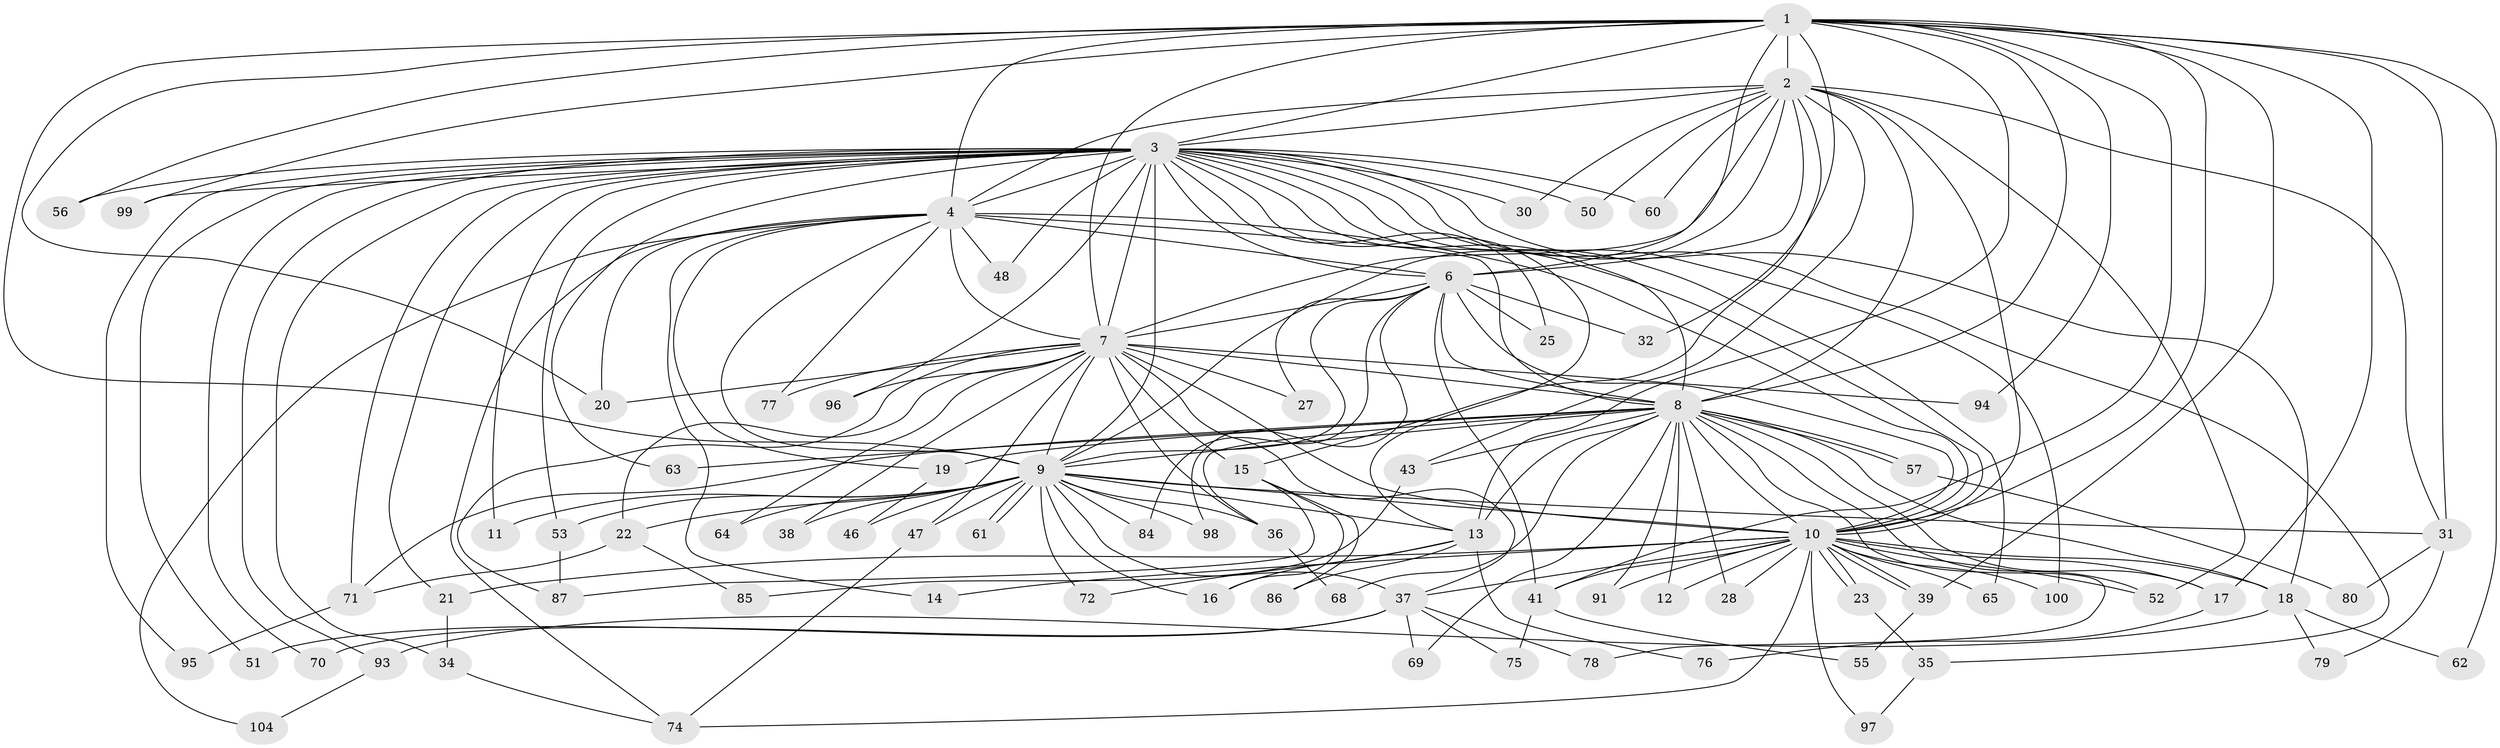 // original degree distribution, {21: 0.02830188679245283, 19: 0.018867924528301886, 17: 0.009433962264150943, 25: 0.009433962264150943, 27: 0.018867924528301886, 29: 0.009433962264150943, 2: 0.5849056603773585, 7: 0.009433962264150943, 5: 0.009433962264150943, 3: 0.16981132075471697, 4: 0.12264150943396226, 6: 0.009433962264150943}
// Generated by graph-tools (version 1.1) at 2025/41/03/06/25 10:41:38]
// undirected, 78 vertices, 190 edges
graph export_dot {
graph [start="1"]
  node [color=gray90,style=filled];
  1 [super="+82"];
  2 [super="+26"];
  3 [super="+5"];
  4 [super="+103"];
  6 [super="+101"];
  7 [super="+29"];
  8 [super="+89"];
  9 [super="+67"];
  10 [super="+44"];
  11;
  12;
  13 [super="+45"];
  14;
  15 [super="+54"];
  16 [super="+102"];
  17 [super="+42"];
  18 [super="+59"];
  19 [super="+105"];
  20 [super="+24"];
  21;
  22 [super="+33"];
  23 [super="+106"];
  25;
  27;
  28;
  30;
  31 [super="+66"];
  32;
  34;
  35;
  36 [super="+81"];
  37 [super="+40"];
  38;
  39 [super="+49"];
  41 [super="+58"];
  43;
  46;
  47 [super="+83"];
  48;
  50;
  51;
  52 [super="+73"];
  53;
  55;
  56;
  57;
  60;
  61;
  62;
  63;
  64;
  65;
  68;
  69;
  70;
  71 [super="+92"];
  72;
  74 [super="+88"];
  75;
  76;
  77;
  78;
  79;
  80;
  84;
  85;
  86;
  87 [super="+90"];
  91;
  93;
  94;
  95;
  96;
  97;
  98;
  99;
  100;
  104;
  1 -- 2;
  1 -- 3 [weight=2];
  1 -- 4;
  1 -- 6 [weight=2];
  1 -- 7;
  1 -- 8;
  1 -- 9;
  1 -- 10;
  1 -- 17;
  1 -- 31;
  1 -- 32;
  1 -- 56;
  1 -- 62;
  1 -- 94;
  1 -- 99;
  1 -- 41;
  1 -- 13;
  1 -- 20;
  1 -- 39;
  2 -- 3 [weight=2];
  2 -- 4;
  2 -- 6 [weight=2];
  2 -- 7 [weight=2];
  2 -- 8;
  2 -- 9;
  2 -- 10 [weight=2];
  2 -- 15;
  2 -- 30;
  2 -- 43;
  2 -- 50;
  2 -- 52;
  2 -- 60;
  2 -- 31;
  3 -- 4 [weight=2];
  3 -- 6 [weight=2];
  3 -- 7 [weight=3];
  3 -- 8 [weight=2];
  3 -- 9 [weight=2];
  3 -- 10 [weight=2];
  3 -- 13;
  3 -- 21;
  3 -- 25;
  3 -- 30;
  3 -- 34;
  3 -- 48;
  3 -- 63;
  3 -- 70;
  3 -- 95;
  3 -- 96;
  3 -- 99;
  3 -- 100;
  3 -- 65;
  3 -- 11;
  3 -- 71;
  3 -- 18;
  3 -- 93;
  3 -- 35;
  3 -- 50;
  3 -- 51;
  3 -- 53;
  3 -- 56;
  3 -- 60;
  4 -- 6;
  4 -- 7;
  4 -- 8 [weight=2];
  4 -- 9 [weight=2];
  4 -- 10;
  4 -- 14;
  4 -- 19 [weight=2];
  4 -- 20;
  4 -- 48;
  4 -- 74;
  4 -- 77;
  4 -- 104;
  6 -- 7;
  6 -- 8;
  6 -- 9;
  6 -- 10;
  6 -- 25;
  6 -- 27;
  6 -- 32;
  6 -- 41;
  6 -- 84;
  6 -- 98;
  7 -- 8;
  7 -- 9;
  7 -- 10;
  7 -- 15 [weight=2];
  7 -- 20;
  7 -- 22 [weight=2];
  7 -- 27;
  7 -- 38;
  7 -- 47;
  7 -- 64;
  7 -- 77;
  7 -- 94;
  7 -- 96;
  7 -- 87;
  7 -- 36;
  7 -- 37;
  8 -- 9;
  8 -- 10;
  8 -- 12;
  8 -- 17;
  8 -- 19;
  8 -- 28;
  8 -- 36;
  8 -- 43;
  8 -- 57;
  8 -- 57;
  8 -- 63;
  8 -- 68;
  8 -- 69;
  8 -- 71;
  8 -- 78;
  8 -- 91;
  8 -- 13;
  8 -- 18;
  8 -- 52;
  9 -- 10;
  9 -- 11;
  9 -- 13;
  9 -- 16;
  9 -- 22;
  9 -- 31;
  9 -- 36;
  9 -- 37;
  9 -- 38;
  9 -- 46;
  9 -- 47;
  9 -- 53;
  9 -- 61;
  9 -- 61;
  9 -- 64;
  9 -- 72;
  9 -- 84;
  9 -- 98;
  10 -- 12;
  10 -- 14;
  10 -- 18;
  10 -- 21;
  10 -- 23 [weight=2];
  10 -- 23;
  10 -- 28;
  10 -- 37;
  10 -- 39;
  10 -- 39;
  10 -- 41;
  10 -- 52;
  10 -- 65;
  10 -- 74;
  10 -- 91;
  10 -- 97;
  10 -- 100;
  10 -- 17;
  13 -- 72;
  13 -- 76;
  13 -- 86;
  13 -- 16;
  15 -- 16;
  15 -- 86;
  15 -- 87;
  17 -- 76;
  18 -- 79;
  18 -- 93;
  18 -- 62;
  19 -- 46;
  21 -- 34;
  22 -- 85;
  22 -- 71;
  23 -- 35;
  31 -- 80;
  31 -- 79;
  34 -- 74;
  35 -- 97;
  36 -- 68;
  37 -- 70;
  37 -- 75;
  37 -- 78;
  37 -- 51;
  37 -- 69;
  39 -- 55;
  41 -- 55;
  41 -- 75;
  43 -- 85;
  47 -- 74;
  53 -- 87;
  57 -- 80;
  71 -- 95;
  93 -- 104;
}

